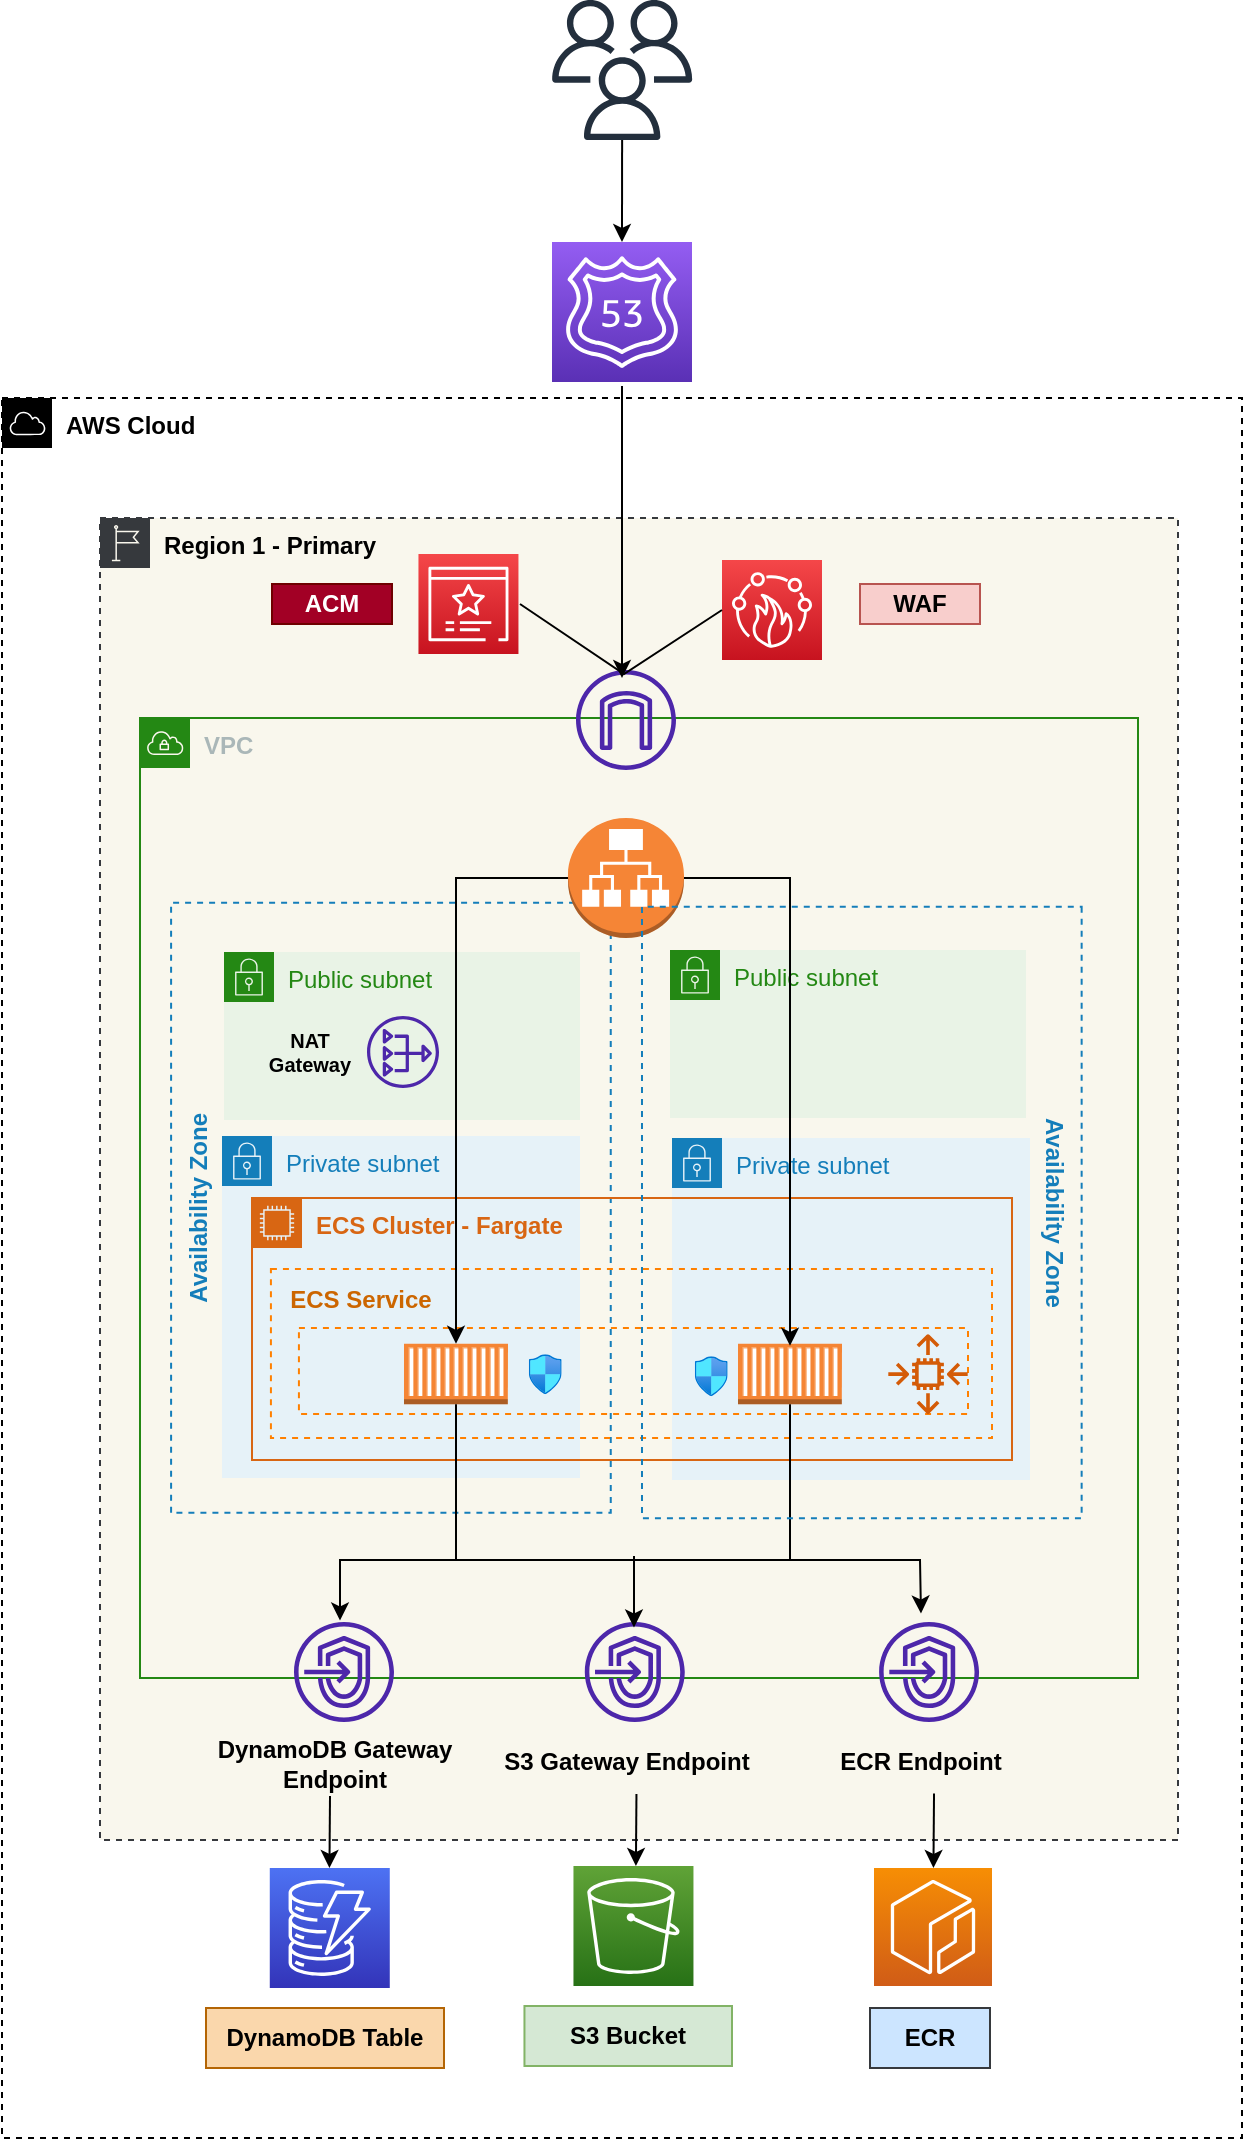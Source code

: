 <mxfile version="22.0.8" type="device">
  <diagram name="Page-1" id="fk2ImL4f5SoL37qB1zLB">
    <mxGraphModel dx="1434" dy="769" grid="1" gridSize="10" guides="1" tooltips="1" connect="1" arrows="1" fold="1" page="1" pageScale="1" pageWidth="850" pageHeight="1100" math="0" shadow="0">
      <root>
        <mxCell id="0" />
        <mxCell id="1" parent="0" />
        <mxCell id="PHHiX9SjtQZJG7htv3Ms-6" value="&lt;b&gt;AWS Cloud&lt;/b&gt;" style="sketch=0;outlineConnect=0;html=1;whiteSpace=wrap;fontSize=12;fontStyle=0;shape=mxgraph.aws4.group;grIcon=mxgraph.aws4.group_aws_cloud;verticalAlign=top;align=left;spacingLeft=30;dashed=1;fillColor=none;" parent="1" vertex="1">
          <mxGeometry x="630" y="200" width="620" height="870" as="geometry" />
        </mxCell>
        <mxCell id="PHHiX9SjtQZJG7htv3Ms-3" value="" style="sketch=0;outlineConnect=0;fontColor=#232F3E;gradientColor=none;fillColor=#232F3D;strokeColor=none;dashed=0;verticalLabelPosition=bottom;verticalAlign=top;align=center;html=1;fontSize=12;fontStyle=0;aspect=fixed;pointerEvents=1;shape=mxgraph.aws4.users;" parent="1" vertex="1">
          <mxGeometry x="905.09" y="1" width="70" height="70" as="geometry" />
        </mxCell>
        <mxCell id="PHHiX9SjtQZJG7htv3Ms-59" value="&lt;b&gt;Region 1 - Primary&lt;/b&gt;" style="points=[[0,0],[0.25,0],[0.5,0],[0.75,0],[1,0],[1,0.25],[1,0.5],[1,0.75],[1,1],[0.75,1],[0.5,1],[0.25,1],[0,1],[0,0.75],[0,0.5],[0,0.25]];outlineConnect=0;html=1;whiteSpace=wrap;fontSize=12;fontStyle=0;container=1;pointerEvents=0;collapsible=0;recursiveResize=0;shape=mxgraph.aws4.group;grIcon=mxgraph.aws4.group_region;strokeColor=#36393d;fillColor=#f9f7ed;verticalAlign=top;align=left;spacingLeft=30;dashed=1;strokeWidth=1;" parent="1" vertex="1">
          <mxGeometry x="679" y="260" width="539" height="661" as="geometry" />
        </mxCell>
        <mxCell id="PHHiX9SjtQZJG7htv3Ms-60" value="&lt;b&gt;VPC&lt;/b&gt;" style="points=[[0,0],[0.25,0],[0.5,0],[0.75,0],[1,0],[1,0.25],[1,0.5],[1,0.75],[1,1],[0.75,1],[0.5,1],[0.25,1],[0,1],[0,0.75],[0,0.5],[0,0.25]];outlineConnect=0;gradientColor=none;html=1;whiteSpace=wrap;fontSize=12;fontStyle=0;container=1;pointerEvents=0;collapsible=0;recursiveResize=0;shape=mxgraph.aws4.group;grIcon=mxgraph.aws4.group_vpc;strokeColor=#248814;fillColor=none;verticalAlign=top;align=left;spacingLeft=30;fontColor=#AAB7B8;dashed=0;" parent="PHHiX9SjtQZJG7htv3Ms-59" vertex="1">
          <mxGeometry x="20" y="100" width="499" height="480" as="geometry" />
        </mxCell>
        <mxCell id="PHHiX9SjtQZJG7htv3Ms-61" value="Availability Zone" style="fillColor=none;strokeColor=#147EBA;dashed=1;verticalAlign=top;fontStyle=1;fontColor=#147EBA;whiteSpace=wrap;html=1;rotation=-90;" parent="PHHiX9SjtQZJG7htv3Ms-60" vertex="1">
          <mxGeometry x="-27.04" y="134.96" width="305" height="219.83" as="geometry" />
        </mxCell>
        <mxCell id="PHHiX9SjtQZJG7htv3Ms-62" value="" style="outlineConnect=0;dashed=0;verticalLabelPosition=bottom;verticalAlign=top;align=center;html=1;shape=mxgraph.aws3.application_load_balancer;fillColor=#F58536;gradientColor=none;" parent="PHHiX9SjtQZJG7htv3Ms-60" vertex="1">
          <mxGeometry x="213.99" y="50" width="58.01" height="60" as="geometry" />
        </mxCell>
        <mxCell id="PHHiX9SjtQZJG7htv3Ms-63" value="Private subnet" style="points=[[0,0],[0.25,0],[0.5,0],[0.75,0],[1,0],[1,0.25],[1,0.5],[1,0.75],[1,1],[0.75,1],[0.5,1],[0.25,1],[0,1],[0,0.75],[0,0.5],[0,0.25]];outlineConnect=0;gradientColor=none;html=1;whiteSpace=wrap;fontSize=12;fontStyle=0;container=1;pointerEvents=0;collapsible=0;recursiveResize=0;shape=mxgraph.aws4.group;grIcon=mxgraph.aws4.group_security_group;grStroke=0;strokeColor=#147EBA;fillColor=#E6F2F8;verticalAlign=top;align=left;spacingLeft=30;fontColor=#147EBA;dashed=0;" parent="PHHiX9SjtQZJG7htv3Ms-60" vertex="1">
          <mxGeometry x="41" y="209" width="179" height="171" as="geometry" />
        </mxCell>
        <mxCell id="PHHiX9SjtQZJG7htv3Ms-64" value="Public subnet" style="points=[[0,0],[0.25,0],[0.5,0],[0.75,0],[1,0],[1,0.25],[1,0.5],[1,0.75],[1,1],[0.75,1],[0.5,1],[0.25,1],[0,1],[0,0.75],[0,0.5],[0,0.25]];outlineConnect=0;gradientColor=none;html=1;whiteSpace=wrap;fontSize=12;fontStyle=0;container=1;pointerEvents=0;collapsible=0;recursiveResize=0;shape=mxgraph.aws4.group;grIcon=mxgraph.aws4.group_security_group;grStroke=0;strokeColor=#248814;fillColor=#E9F3E6;verticalAlign=top;align=left;spacingLeft=30;fontColor=#248814;dashed=0;" parent="PHHiX9SjtQZJG7htv3Ms-60" vertex="1">
          <mxGeometry x="265" y="116" width="178" height="84" as="geometry" />
        </mxCell>
        <mxCell id="PHHiX9SjtQZJG7htv3Ms-65" value="&lt;b&gt;S3 Gateway Endpoint&lt;/b&gt;" style="text;html=1;align=center;verticalAlign=middle;whiteSpace=wrap;rounded=0;rotation=0;" parent="PHHiX9SjtQZJG7htv3Ms-60" vertex="1">
          <mxGeometry x="172.85" y="508" width="140.54" height="27" as="geometry" />
        </mxCell>
        <mxCell id="PHHiX9SjtQZJG7htv3Ms-66" value="" style="sketch=0;outlineConnect=0;fontColor=#232F3E;gradientColor=none;fillColor=#4D27AA;strokeColor=none;dashed=0;verticalLabelPosition=bottom;verticalAlign=top;align=center;html=1;fontSize=12;fontStyle=0;aspect=fixed;pointerEvents=1;shape=mxgraph.aws4.endpoints;" parent="PHHiX9SjtQZJG7htv3Ms-60" vertex="1">
          <mxGeometry x="222.39" y="452" width="50" height="50" as="geometry" />
        </mxCell>
        <mxCell id="PHHiX9SjtQZJG7htv3Ms-67" value="" style="sketch=0;outlineConnect=0;fontColor=#232F3E;gradientColor=none;fillColor=#4D27AA;strokeColor=none;dashed=0;verticalLabelPosition=bottom;verticalAlign=top;align=center;html=1;fontSize=12;fontStyle=0;aspect=fixed;pointerEvents=1;shape=mxgraph.aws4.endpoints;" parent="PHHiX9SjtQZJG7htv3Ms-60" vertex="1">
          <mxGeometry x="369.54" y="452" width="50" height="50" as="geometry" />
        </mxCell>
        <mxCell id="PHHiX9SjtQZJG7htv3Ms-68" value="&lt;b&gt;ECR Endpoint&lt;/b&gt;" style="text;html=1;align=center;verticalAlign=middle;whiteSpace=wrap;rounded=0;rotation=0;" parent="PHHiX9SjtQZJG7htv3Ms-60" vertex="1">
          <mxGeometry x="320" y="507" width="140.54" height="30" as="geometry" />
        </mxCell>
        <mxCell id="PHHiX9SjtQZJG7htv3Ms-130" value="" style="sketch=0;outlineConnect=0;fontColor=#232F3E;gradientColor=none;fillColor=#4D27AA;strokeColor=none;dashed=0;verticalLabelPosition=bottom;verticalAlign=top;align=center;html=1;fontSize=12;fontStyle=0;aspect=fixed;pointerEvents=1;shape=mxgraph.aws4.internet_gateway;" parent="PHHiX9SjtQZJG7htv3Ms-60" vertex="1">
          <mxGeometry x="218" y="-24" width="50" height="50" as="geometry" />
        </mxCell>
        <mxCell id="PHHiX9SjtQZJG7htv3Ms-69" value="" style="sketch=0;outlineConnect=0;fontColor=#232F3E;gradientColor=none;fillColor=#4D27AA;strokeColor=none;dashed=0;verticalLabelPosition=bottom;verticalAlign=top;align=center;html=1;fontSize=12;fontStyle=0;aspect=fixed;pointerEvents=1;shape=mxgraph.aws4.endpoints;" parent="PHHiX9SjtQZJG7htv3Ms-59" vertex="1">
          <mxGeometry x="97.0" y="552" width="50" height="50" as="geometry" />
        </mxCell>
        <mxCell id="PHHiX9SjtQZJG7htv3Ms-115" value="" style="sketch=0;points=[[0,0,0],[0.25,0,0],[0.5,0,0],[0.75,0,0],[1,0,0],[0,1,0],[0.25,1,0],[0.5,1,0],[0.75,1,0],[1,1,0],[0,0.25,0],[0,0.5,0],[0,0.75,0],[1,0.25,0],[1,0.5,0],[1,0.75,0]];outlineConnect=0;fontColor=#232F3E;gradientColor=#F54749;gradientDirection=north;fillColor=#C7131F;strokeColor=#ffffff;dashed=0;verticalLabelPosition=bottom;verticalAlign=top;align=center;html=1;fontSize=12;fontStyle=0;aspect=fixed;shape=mxgraph.aws4.resourceIcon;resIcon=mxgraph.aws4.certificate_manager_3;" parent="PHHiX9SjtQZJG7htv3Ms-59" vertex="1">
          <mxGeometry x="159.23" y="18" width="50" height="50" as="geometry" />
        </mxCell>
        <mxCell id="PHHiX9SjtQZJG7htv3Ms-116" value="ACM" style="text;html=1;strokeColor=#6F0000;fillColor=#a20025;align=center;verticalAlign=middle;whiteSpace=wrap;rounded=0;fontStyle=1;fontColor=#ffffff;" parent="PHHiX9SjtQZJG7htv3Ms-59" vertex="1">
          <mxGeometry x="86" y="33" width="60" height="20" as="geometry" />
        </mxCell>
        <mxCell id="PHHiX9SjtQZJG7htv3Ms-117" value="WAF" style="text;html=1;strokeColor=#b85450;fillColor=#f8cecc;align=center;verticalAlign=middle;whiteSpace=wrap;rounded=0;fontStyle=1" parent="PHHiX9SjtQZJG7htv3Ms-59" vertex="1">
          <mxGeometry x="380" y="33" width="60" height="20" as="geometry" />
        </mxCell>
        <mxCell id="PHHiX9SjtQZJG7htv3Ms-118" value="" style="sketch=0;points=[[0,0,0],[0.25,0,0],[0.5,0,0],[0.75,0,0],[1,0,0],[0,1,0],[0.25,1,0],[0.5,1,0],[0.75,1,0],[1,1,0],[0,0.25,0],[0,0.5,0],[0,0.75,0],[1,0.25,0],[1,0.5,0],[1,0.75,0]];outlineConnect=0;fontColor=#232F3E;gradientColor=#F54749;gradientDirection=north;fillColor=#C7131F;strokeColor=#ffffff;dashed=0;verticalLabelPosition=bottom;verticalAlign=top;align=center;html=1;fontSize=12;fontStyle=0;aspect=fixed;shape=mxgraph.aws4.resourceIcon;resIcon=mxgraph.aws4.firewall_manager;" parent="PHHiX9SjtQZJG7htv3Ms-59" vertex="1">
          <mxGeometry x="311" y="21" width="50" height="50" as="geometry" />
        </mxCell>
        <mxCell id="PHHiX9SjtQZJG7htv3Ms-119" value="" style="endArrow=none;html=1;rounded=0;entryX=0;entryY=0.5;entryDx=0;entryDy=0;entryPerimeter=0;" parent="PHHiX9SjtQZJG7htv3Ms-59" target="PHHiX9SjtQZJG7htv3Ms-118" edge="1">
          <mxGeometry width="50" height="50" relative="1" as="geometry">
            <mxPoint x="210" y="43" as="sourcePoint" />
            <mxPoint x="320" y="43" as="targetPoint" />
            <Array as="points">
              <mxPoint x="262" y="78" />
            </Array>
          </mxGeometry>
        </mxCell>
        <mxCell id="PHHiX9SjtQZJG7htv3Ms-70" value="Public subnet" style="points=[[0,0],[0.25,0],[0.5,0],[0.75,0],[1,0],[1,0.25],[1,0.5],[1,0.75],[1,1],[0.75,1],[0.5,1],[0.25,1],[0,1],[0,0.75],[0,0.5],[0,0.25]];outlineConnect=0;gradientColor=none;html=1;whiteSpace=wrap;fontSize=12;fontStyle=0;container=1;pointerEvents=0;collapsible=0;recursiveResize=0;shape=mxgraph.aws4.group;grIcon=mxgraph.aws4.group_security_group;grStroke=0;strokeColor=#248814;fillColor=#E9F3E6;verticalAlign=top;align=left;spacingLeft=30;fontColor=#248814;dashed=0;" parent="1" vertex="1">
          <mxGeometry x="741" y="477" width="178" height="84" as="geometry" />
        </mxCell>
        <mxCell id="PHHiX9SjtQZJG7htv3Ms-127" value="" style="sketch=0;outlineConnect=0;fontColor=#232F3E;gradientColor=none;fillColor=#4D27AA;strokeColor=none;dashed=0;verticalLabelPosition=bottom;verticalAlign=top;align=center;html=1;fontSize=12;fontStyle=0;aspect=fixed;pointerEvents=1;shape=mxgraph.aws4.nat_gateway;" parent="PHHiX9SjtQZJG7htv3Ms-70" vertex="1">
          <mxGeometry x="71.5" y="32" width="36" height="36" as="geometry" />
        </mxCell>
        <mxCell id="PHHiX9SjtQZJG7htv3Ms-128" value="NAT Gateway" style="text;html=1;strokeColor=none;fillColor=none;align=center;verticalAlign=middle;whiteSpace=wrap;rounded=0;fontStyle=1;fontSize=10;" parent="PHHiX9SjtQZJG7htv3Ms-70" vertex="1">
          <mxGeometry x="12.5" y="35" width="60" height="30" as="geometry" />
        </mxCell>
        <mxCell id="PHHiX9SjtQZJG7htv3Ms-71" value="Private subnet" style="points=[[0,0],[0.25,0],[0.5,0],[0.75,0],[1,0],[1,0.25],[1,0.5],[1,0.75],[1,1],[0.75,1],[0.5,1],[0.25,1],[0,1],[0,0.75],[0,0.5],[0,0.25]];outlineConnect=0;gradientColor=none;html=1;whiteSpace=wrap;fontSize=12;fontStyle=0;container=1;pointerEvents=0;collapsible=0;recursiveResize=0;shape=mxgraph.aws4.group;grIcon=mxgraph.aws4.group_security_group;grStroke=0;strokeColor=#147EBA;fillColor=#E6F2F8;verticalAlign=top;align=left;spacingLeft=30;fontColor=#147EBA;dashed=0;" parent="1" vertex="1">
          <mxGeometry x="965" y="570" width="179" height="171" as="geometry" />
        </mxCell>
        <mxCell id="PHHiX9SjtQZJG7htv3Ms-72" value="&lt;b&gt;ECS Cluster - Fargate&lt;/b&gt;" style="points=[[0,0],[0.25,0],[0.5,0],[0.75,0],[1,0],[1,0.25],[1,0.5],[1,0.75],[1,1],[0.75,1],[0.5,1],[0.25,1],[0,1],[0,0.75],[0,0.5],[0,0.25]];outlineConnect=0;gradientColor=none;html=1;whiteSpace=wrap;fontSize=12;fontStyle=0;container=1;pointerEvents=0;collapsible=0;recursiveResize=0;shape=mxgraph.aws4.group;grIcon=mxgraph.aws4.group_ec2_instance_contents;strokeColor=#D86613;fillColor=none;verticalAlign=top;align=left;spacingLeft=30;fontColor=#D86613;dashed=0;" parent="1" vertex="1">
          <mxGeometry x="755" y="600" width="380" height="131" as="geometry" />
        </mxCell>
        <mxCell id="PHHiX9SjtQZJG7htv3Ms-73" value="" style="rounded=0;whiteSpace=wrap;html=1;fillColor=none;dashed=1;strokeWidth=1;strokeColor=#FF8000;" parent="PHHiX9SjtQZJG7htv3Ms-72" vertex="1">
          <mxGeometry x="9.46" y="35.5" width="360.54" height="84.5" as="geometry" />
        </mxCell>
        <mxCell id="PHHiX9SjtQZJG7htv3Ms-74" value="&lt;font color=&quot;#cc6600&quot;&gt;&lt;b&gt;ECS Service&lt;/b&gt;&lt;/font&gt;" style="text;html=1;strokeColor=none;fillColor=none;align=center;verticalAlign=middle;whiteSpace=wrap;rounded=0;" parent="PHHiX9SjtQZJG7htv3Ms-72" vertex="1">
          <mxGeometry x="9.46" y="35.5" width="90.54" height="30" as="geometry" />
        </mxCell>
        <mxCell id="PHHiX9SjtQZJG7htv3Ms-75" value="" style="rounded=0;whiteSpace=wrap;html=1;fillColor=none;dashed=1;strokeWidth=1;strokeColor=#FF8000;" parent="1" vertex="1">
          <mxGeometry x="778.46" y="665" width="334.54" height="43" as="geometry" />
        </mxCell>
        <mxCell id="PHHiX9SjtQZJG7htv3Ms-76" value="" style="sketch=0;outlineConnect=0;fontColor=#232F3E;gradientColor=none;fillColor=#D45B07;strokeColor=none;dashed=0;verticalLabelPosition=bottom;verticalAlign=top;align=center;html=1;fontSize=12;fontStyle=0;aspect=fixed;pointerEvents=1;shape=mxgraph.aws4.auto_scaling2;" parent="1" vertex="1">
          <mxGeometry x="1073" y="668" width="40" height="40" as="geometry" />
        </mxCell>
        <mxCell id="PHHiX9SjtQZJG7htv3Ms-77" value="" style="outlineConnect=0;dashed=0;verticalLabelPosition=bottom;verticalAlign=top;align=center;html=1;shape=mxgraph.aws3.ec2_compute_container;fillColor=#F58534;gradientColor=none;" parent="1" vertex="1">
          <mxGeometry x="998" y="672.88" width="52" height="30.25" as="geometry" />
        </mxCell>
        <mxCell id="PHHiX9SjtQZJG7htv3Ms-78" value="" style="outlineConnect=0;dashed=0;verticalLabelPosition=bottom;verticalAlign=top;align=center;html=1;shape=mxgraph.aws3.ec2_compute_container;fillColor=#F58534;gradientColor=none;" parent="1" vertex="1">
          <mxGeometry x="831" y="672.88" width="52" height="30.25" as="geometry" />
        </mxCell>
        <mxCell id="PHHiX9SjtQZJG7htv3Ms-79" value="" style="endArrow=classic;html=1;rounded=0;exitX=0;exitY=0.5;exitDx=0;exitDy=0;exitPerimeter=0;" parent="1" source="PHHiX9SjtQZJG7htv3Ms-62" target="PHHiX9SjtQZJG7htv3Ms-78" edge="1">
          <mxGeometry width="50" height="50" relative="1" as="geometry">
            <mxPoint x="999" y="541" as="sourcePoint" />
            <mxPoint x="1049" y="491" as="targetPoint" />
            <Array as="points">
              <mxPoint x="857" y="440" />
            </Array>
          </mxGeometry>
        </mxCell>
        <mxCell id="PHHiX9SjtQZJG7htv3Ms-80" value="" style="endArrow=classic;html=1;rounded=0;entryX=0.5;entryY=0;entryDx=0;entryDy=0;entryPerimeter=0;exitX=1;exitY=0.5;exitDx=0;exitDy=0;exitPerimeter=0;" parent="1" source="PHHiX9SjtQZJG7htv3Ms-62" edge="1">
          <mxGeometry width="50" height="50" relative="1" as="geometry">
            <mxPoint x="973.25" y="406" as="sourcePoint" />
            <mxPoint x="1024" y="673.88" as="targetPoint" />
            <Array as="points">
              <mxPoint x="1024" y="440" />
            </Array>
          </mxGeometry>
        </mxCell>
        <mxCell id="PHHiX9SjtQZJG7htv3Ms-81" value="&lt;b&gt;DynamoDB Gateway Endpoint&lt;/b&gt;" style="text;html=1;align=center;verticalAlign=middle;whiteSpace=wrap;rounded=0;rotation=0;" parent="1" vertex="1">
          <mxGeometry x="726.46" y="868" width="140.54" height="30" as="geometry" />
        </mxCell>
        <mxCell id="PHHiX9SjtQZJG7htv3Ms-82" value="" style="endArrow=classic;html=1;rounded=0;exitX=0.5;exitY=1;exitDx=0;exitDy=0;exitPerimeter=0;entryX=0.419;entryY=-0.085;entryDx=0;entryDy=0;entryPerimeter=0;" parent="1" source="PHHiX9SjtQZJG7htv3Ms-77" target="PHHiX9SjtQZJG7htv3Ms-67" edge="1">
          <mxGeometry width="50" height="50" relative="1" as="geometry">
            <mxPoint x="999" y="771" as="sourcePoint" />
            <mxPoint x="1049" y="721" as="targetPoint" />
            <Array as="points">
              <mxPoint x="1024" y="781" />
              <mxPoint x="1089" y="781" />
            </Array>
          </mxGeometry>
        </mxCell>
        <mxCell id="PHHiX9SjtQZJG7htv3Ms-83" value="" style="endArrow=classic;html=1;rounded=0;exitX=0.5;exitY=1;exitDx=0;exitDy=0;exitPerimeter=0;entryX=0.46;entryY=-0.015;entryDx=0;entryDy=0;entryPerimeter=0;" parent="1" source="PHHiX9SjtQZJG7htv3Ms-78" target="PHHiX9SjtQZJG7htv3Ms-69" edge="1">
          <mxGeometry width="50" height="50" relative="1" as="geometry">
            <mxPoint x="999" y="771" as="sourcePoint" />
            <mxPoint x="1049" y="721" as="targetPoint" />
            <Array as="points">
              <mxPoint x="857" y="781" />
              <mxPoint x="799" y="781" />
            </Array>
          </mxGeometry>
        </mxCell>
        <mxCell id="PHHiX9SjtQZJG7htv3Ms-84" value="" style="endArrow=none;html=1;rounded=0;" parent="1" edge="1">
          <mxGeometry width="50" height="50" relative="1" as="geometry">
            <mxPoint x="856" y="781" as="sourcePoint" />
            <mxPoint x="1026" y="781" as="targetPoint" />
          </mxGeometry>
        </mxCell>
        <mxCell id="PHHiX9SjtQZJG7htv3Ms-85" value="" style="endArrow=classic;html=1;rounded=0;entryX=0.572;entryY=0.075;entryDx=0;entryDy=0;entryPerimeter=0;" parent="1" edge="1">
          <mxGeometry width="50" height="50" relative="1" as="geometry">
            <mxPoint x="946" y="779" as="sourcePoint" />
            <mxPoint x="945.99" y="814.75" as="targetPoint" />
          </mxGeometry>
        </mxCell>
        <mxCell id="PHHiX9SjtQZJG7htv3Ms-86" value="" style="sketch=0;points=[[0,0,0],[0.25,0,0],[0.5,0,0],[0.75,0,0],[1,0,0],[0,1,0],[0.25,1,0],[0.5,1,0],[0.75,1,0],[1,1,0],[0,0.25,0],[0,0.5,0],[0,0.75,0],[1,0.25,0],[1,0.5,0],[1,0.75,0]];outlineConnect=0;fontColor=#232F3E;gradientColor=#F78E04;gradientDirection=north;fillColor=#D05C17;strokeColor=#ffffff;dashed=0;verticalLabelPosition=bottom;verticalAlign=top;align=center;html=1;fontSize=12;fontStyle=0;aspect=fixed;shape=mxgraph.aws4.resourceIcon;resIcon=mxgraph.aws4.ecr;" parent="1" vertex="1">
          <mxGeometry x="1066" y="935" width="59" height="59" as="geometry" />
        </mxCell>
        <mxCell id="PHHiX9SjtQZJG7htv3Ms-87" value="&lt;b&gt;ECR&lt;/b&gt;" style="text;html=1;strokeColor=#36393d;fillColor=#cce5ff;align=center;verticalAlign=middle;whiteSpace=wrap;rounded=0;" parent="1" vertex="1">
          <mxGeometry x="1064" y="1005" width="60" height="30" as="geometry" />
        </mxCell>
        <mxCell id="PHHiX9SjtQZJG7htv3Ms-88" value="" style="endArrow=classic;html=1;rounded=0;exitX=0.548;exitY=1.025;exitDx=0;exitDy=0;exitPerimeter=0;" parent="1" source="PHHiX9SjtQZJG7htv3Ms-68" target="PHHiX9SjtQZJG7htv3Ms-86" edge="1">
          <mxGeometry width="50" height="50" relative="1" as="geometry">
            <mxPoint x="999" y="781" as="sourcePoint" />
            <mxPoint x="1049" y="731" as="targetPoint" />
          </mxGeometry>
        </mxCell>
        <mxCell id="PHHiX9SjtQZJG7htv3Ms-89" value="&lt;b&gt;S3 Bucket&lt;/b&gt;" style="text;html=1;strokeColor=#82b366;fillColor=#d5e8d4;align=center;verticalAlign=middle;whiteSpace=wrap;rounded=0;" parent="1" vertex="1">
          <mxGeometry x="891.23" y="1004" width="103.77" height="30" as="geometry" />
        </mxCell>
        <mxCell id="PHHiX9SjtQZJG7htv3Ms-90" value="" style="endArrow=classic;html=1;rounded=0;exitX=0.548;exitY=1.025;exitDx=0;exitDy=0;exitPerimeter=0;" parent="1" edge="1">
          <mxGeometry width="50" height="50" relative="1" as="geometry">
            <mxPoint x="947.23" y="898" as="sourcePoint" />
            <mxPoint x="946.955" y="934" as="targetPoint" />
          </mxGeometry>
        </mxCell>
        <mxCell id="PHHiX9SjtQZJG7htv3Ms-91" value="" style="sketch=0;points=[[0,0,0],[0.25,0,0],[0.5,0,0],[0.75,0,0],[1,0,0],[0,1,0],[0.25,1,0],[0.5,1,0],[0.75,1,0],[1,1,0],[0,0.25,0],[0,0.5,0],[0,0.75,0],[1,0.25,0],[1,0.5,0],[1,0.75,0]];outlineConnect=0;fontColor=#232F3E;gradientColor=#60A337;gradientDirection=north;fillColor=#277116;strokeColor=#ffffff;dashed=0;verticalLabelPosition=bottom;verticalAlign=top;align=center;html=1;fontSize=12;fontStyle=0;aspect=fixed;shape=mxgraph.aws4.resourceIcon;resIcon=mxgraph.aws4.s3;" parent="1" vertex="1">
          <mxGeometry x="915.73" y="934" width="60" height="60" as="geometry" />
        </mxCell>
        <mxCell id="PHHiX9SjtQZJG7htv3Ms-92" value="&lt;b&gt;DynamoDB Table&lt;/b&gt;" style="text;html=1;strokeColor=#b46504;fillColor=#fad7ac;align=center;verticalAlign=middle;whiteSpace=wrap;rounded=0;" parent="1" vertex="1">
          <mxGeometry x="732" y="1005" width="119" height="30" as="geometry" />
        </mxCell>
        <mxCell id="PHHiX9SjtQZJG7htv3Ms-93" value="" style="endArrow=classic;html=1;rounded=0;exitX=0.548;exitY=1.025;exitDx=0;exitDy=0;exitPerimeter=0;" parent="1" edge="1">
          <mxGeometry width="50" height="50" relative="1" as="geometry">
            <mxPoint x="794" y="899" as="sourcePoint" />
            <mxPoint x="793.725" y="935" as="targetPoint" />
          </mxGeometry>
        </mxCell>
        <mxCell id="PHHiX9SjtQZJG7htv3Ms-94" value="" style="sketch=0;points=[[0,0,0],[0.25,0,0],[0.5,0,0],[0.75,0,0],[1,0,0],[0,1,0],[0.25,1,0],[0.5,1,0],[0.75,1,0],[1,1,0],[0,0.25,0],[0,0.5,0],[0,0.75,0],[1,0.25,0],[1,0.5,0],[1,0.75,0]];outlineConnect=0;fontColor=#232F3E;gradientColor=#4D72F3;gradientDirection=north;fillColor=#3334B9;strokeColor=#ffffff;dashed=0;verticalLabelPosition=bottom;verticalAlign=top;align=center;html=1;fontSize=12;fontStyle=0;aspect=fixed;shape=mxgraph.aws4.resourceIcon;resIcon=mxgraph.aws4.dynamodb;" parent="1" vertex="1">
          <mxGeometry x="763.89" y="935" width="60" height="60" as="geometry" />
        </mxCell>
        <mxCell id="PHHiX9SjtQZJG7htv3Ms-58" value="Availability Zone" style="fillColor=none;strokeColor=#147EBA;dashed=1;verticalAlign=top;fontStyle=1;fontColor=#147EBA;whiteSpace=wrap;html=1;rotation=90;" parent="1" vertex="1">
          <mxGeometry x="907.09" y="497.34" width="305.64" height="219.83" as="geometry" />
        </mxCell>
        <mxCell id="PHHiX9SjtQZJG7htv3Ms-105" value="" style="endArrow=classic;html=1;rounded=0;entryX=0.5;entryY=0;entryDx=0;entryDy=0;entryPerimeter=0;" parent="1" source="PHHiX9SjtQZJG7htv3Ms-3" target="PHHiX9SjtQZJG7htv3Ms-2" edge="1">
          <mxGeometry width="50" height="50" relative="1" as="geometry">
            <mxPoint x="600" y="185" as="sourcePoint" />
            <mxPoint x="650" y="135" as="targetPoint" />
          </mxGeometry>
        </mxCell>
        <mxCell id="L9mSOp6JONV-tUZveOFG-5" value="" style="image;aspect=fixed;html=1;points=[];align=center;fontSize=12;image=img/lib/azure2/networking/Network_Security_Groups.svg;imageBackground=none;imageBorder=none;" parent="1" vertex="1">
          <mxGeometry x="893.38" y="678.13" width="16.47" height="20" as="geometry" />
        </mxCell>
        <mxCell id="L9mSOp6JONV-tUZveOFG-6" value="" style="image;aspect=fixed;html=1;points=[];align=center;fontSize=12;image=img/lib/azure2/networking/Network_Security_Groups.svg;imageBackground=none;imageBorder=none;" parent="1" vertex="1">
          <mxGeometry x="976.38" y="679.13" width="16.47" height="20" as="geometry" />
        </mxCell>
        <mxCell id="PHHiX9SjtQZJG7htv3Ms-2" value="" style="sketch=0;points=[[0,0,0],[0.25,0,0],[0.5,0,0],[0.75,0,0],[1,0,0],[0,1,0],[0.25,1,0],[0.5,1,0],[0.75,1,0],[1,1,0],[0,0.25,0],[0,0.5,0],[0,0.75,0],[1,0.25,0],[1,0.5,0],[1,0.75,0]];outlineConnect=0;fontColor=#232F3E;gradientColor=#945DF2;gradientDirection=north;fillColor=#5A30B5;strokeColor=#ffffff;dashed=0;verticalLabelPosition=bottom;verticalAlign=top;align=center;html=1;fontSize=12;fontStyle=0;aspect=fixed;shape=mxgraph.aws4.resourceIcon;resIcon=mxgraph.aws4.route_53;" parent="1" vertex="1">
          <mxGeometry x="905" y="122" width="70" height="70" as="geometry" />
        </mxCell>
        <mxCell id="BHzAF1ChfwKVbQ2_Xve3-2" value="" style="endArrow=classic;html=1;rounded=0;" edge="1" parent="1">
          <mxGeometry width="50" height="50" relative="1" as="geometry">
            <mxPoint x="940" y="194" as="sourcePoint" />
            <mxPoint x="940" y="340" as="targetPoint" />
          </mxGeometry>
        </mxCell>
      </root>
    </mxGraphModel>
  </diagram>
</mxfile>
